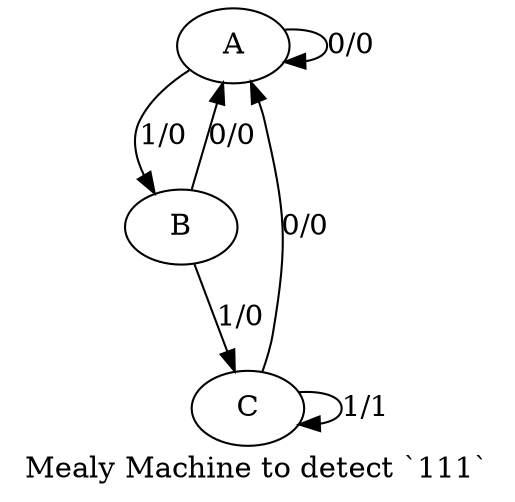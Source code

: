 digraph "" {
	graph [label="Mealy Machine to detect `111`"];
	A -> A [key=0,
	label="0/0"];
A -> B [key=0,
label="1/0"];
B -> A [key=0,
label="0/0"];
B -> C [key=0,
label="1/0"];
C -> A [key=0,
label="0/0"];
C -> C [key=0,
label="1/1"];
}
